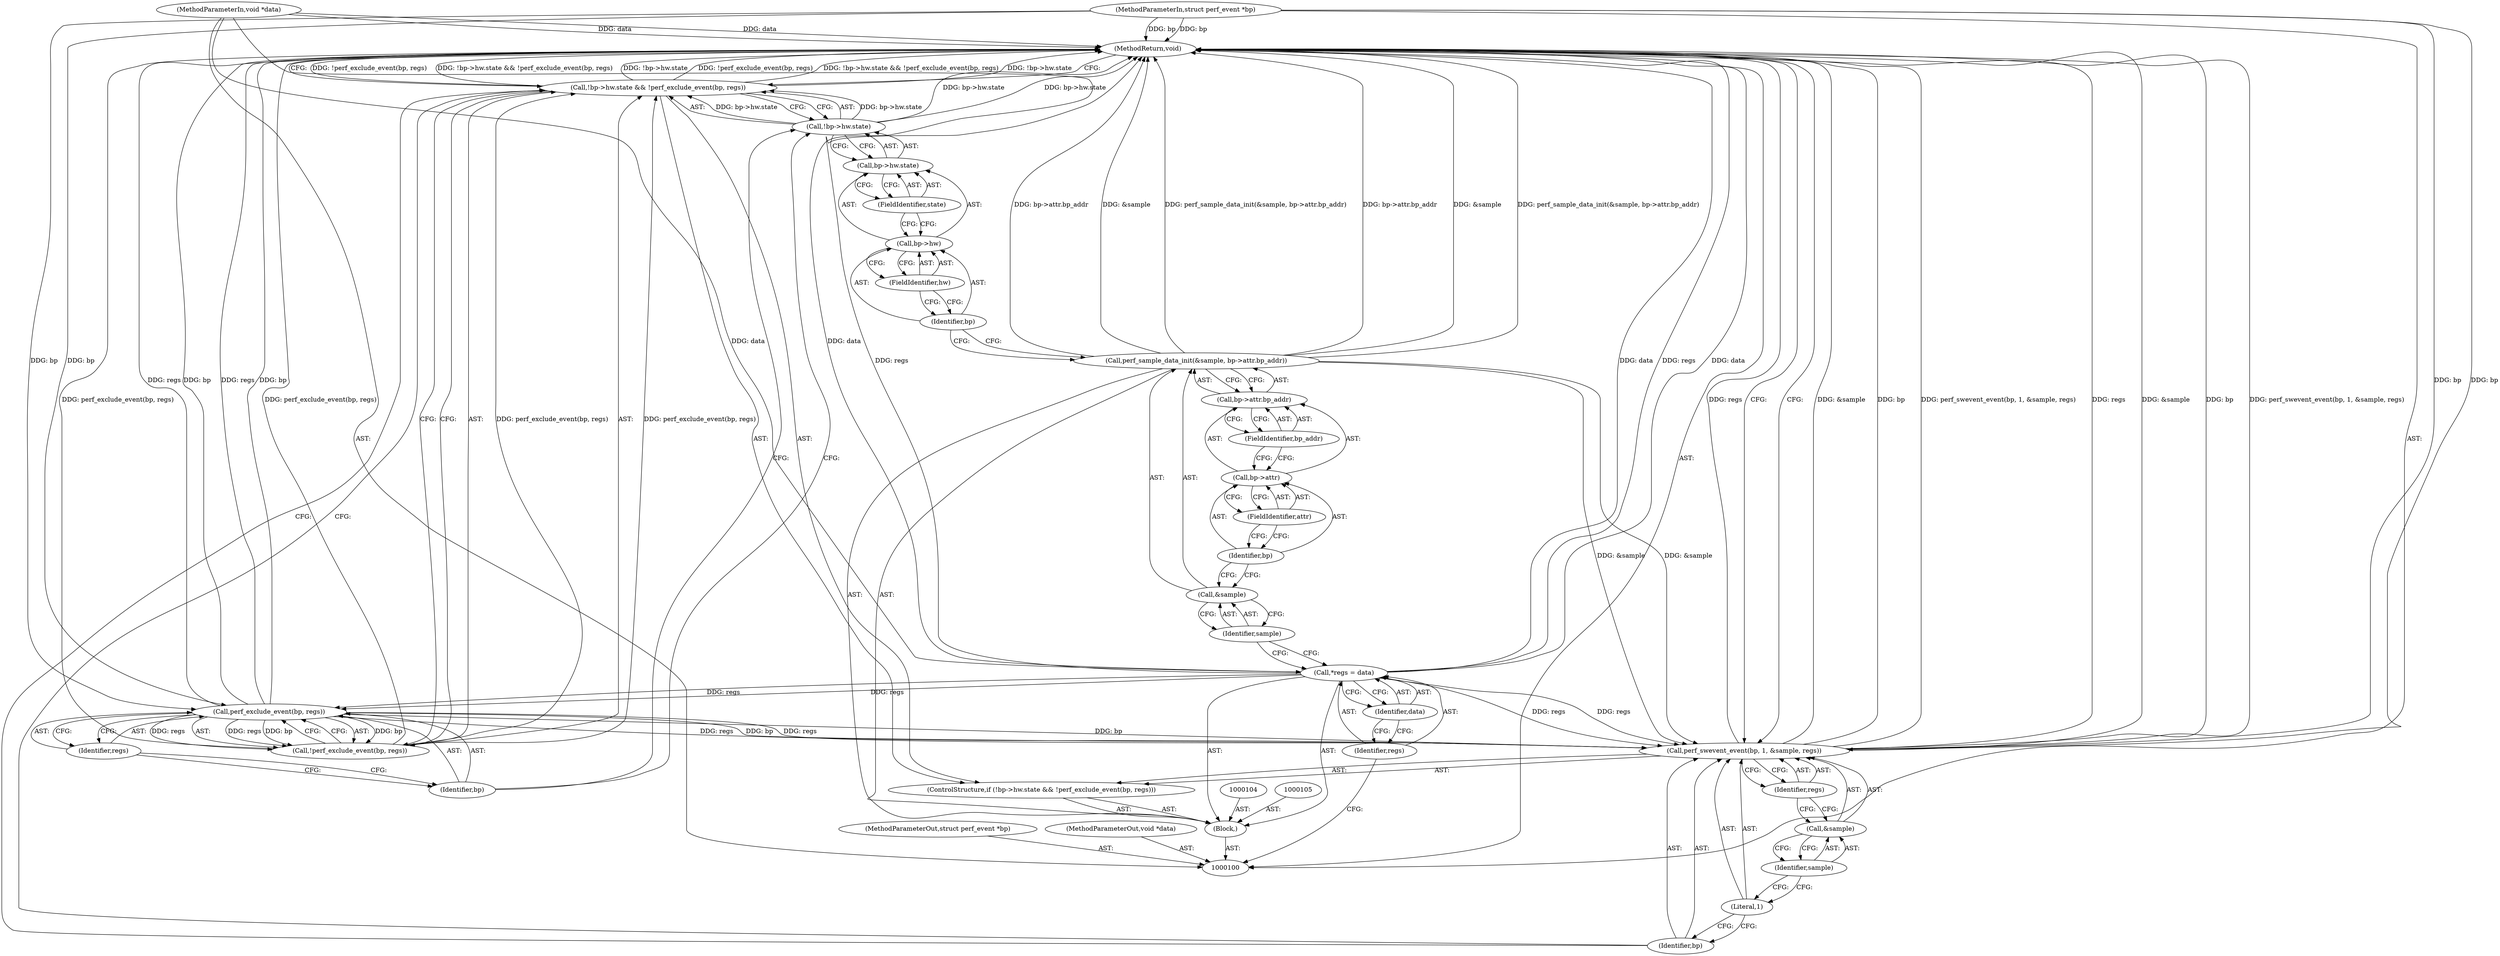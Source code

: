 digraph "0_linux_a8b0ca17b80e92faab46ee7179ba9e99ccb61233_56" {
"1000135" [label="(MethodReturn,void)"];
"1000101" [label="(MethodParameterIn,struct perf_event *bp)"];
"1000188" [label="(MethodParameterOut,struct perf_event *bp)"];
"1000102" [label="(MethodParameterIn,void *data)"];
"1000189" [label="(MethodParameterOut,void *data)"];
"1000103" [label="(Block,)"];
"1000106" [label="(Call,*regs = data)"];
"1000107" [label="(Identifier,regs)"];
"1000108" [label="(Identifier,data)"];
"1000109" [label="(Call,perf_sample_data_init(&sample, bp->attr.bp_addr))"];
"1000110" [label="(Call,&sample)"];
"1000111" [label="(Identifier,sample)"];
"1000112" [label="(Call,bp->attr.bp_addr)"];
"1000113" [label="(Call,bp->attr)"];
"1000114" [label="(Identifier,bp)"];
"1000115" [label="(FieldIdentifier,attr)"];
"1000116" [label="(FieldIdentifier,bp_addr)"];
"1000123" [label="(FieldIdentifier,hw)"];
"1000124" [label="(FieldIdentifier,state)"];
"1000117" [label="(ControlStructure,if (!bp->hw.state && !perf_exclude_event(bp, regs)))"];
"1000125" [label="(Call,!perf_exclude_event(bp, regs))"];
"1000126" [label="(Call,perf_exclude_event(bp, regs))"];
"1000127" [label="(Identifier,bp)"];
"1000128" [label="(Identifier,regs)"];
"1000118" [label="(Call,!bp->hw.state && !perf_exclude_event(bp, regs))"];
"1000119" [label="(Call,!bp->hw.state)"];
"1000120" [label="(Call,bp->hw.state)"];
"1000121" [label="(Call,bp->hw)"];
"1000122" [label="(Identifier,bp)"];
"1000129" [label="(Call,perf_swevent_event(bp, 1, &sample, regs))"];
"1000130" [label="(Identifier,bp)"];
"1000131" [label="(Literal,1)"];
"1000132" [label="(Call,&sample)"];
"1000133" [label="(Identifier,sample)"];
"1000134" [label="(Identifier,regs)"];
"1000135" -> "1000100"  [label="AST: "];
"1000135" -> "1000129"  [label="CFG: "];
"1000135" -> "1000118"  [label="CFG: "];
"1000118" -> "1000135"  [label="DDG: !perf_exclude_event(bp, regs)"];
"1000118" -> "1000135"  [label="DDG: !bp->hw.state && !perf_exclude_event(bp, regs)"];
"1000118" -> "1000135"  [label="DDG: !bp->hw.state"];
"1000106" -> "1000135"  [label="DDG: data"];
"1000106" -> "1000135"  [label="DDG: regs"];
"1000129" -> "1000135"  [label="DDG: &sample"];
"1000129" -> "1000135"  [label="DDG: bp"];
"1000129" -> "1000135"  [label="DDG: perf_swevent_event(bp, 1, &sample, regs)"];
"1000129" -> "1000135"  [label="DDG: regs"];
"1000126" -> "1000135"  [label="DDG: bp"];
"1000126" -> "1000135"  [label="DDG: regs"];
"1000125" -> "1000135"  [label="DDG: perf_exclude_event(bp, regs)"];
"1000102" -> "1000135"  [label="DDG: data"];
"1000109" -> "1000135"  [label="DDG: bp->attr.bp_addr"];
"1000109" -> "1000135"  [label="DDG: &sample"];
"1000109" -> "1000135"  [label="DDG: perf_sample_data_init(&sample, bp->attr.bp_addr)"];
"1000101" -> "1000135"  [label="DDG: bp"];
"1000119" -> "1000135"  [label="DDG: bp->hw.state"];
"1000101" -> "1000100"  [label="AST: "];
"1000101" -> "1000135"  [label="DDG: bp"];
"1000101" -> "1000126"  [label="DDG: bp"];
"1000101" -> "1000129"  [label="DDG: bp"];
"1000188" -> "1000100"  [label="AST: "];
"1000102" -> "1000100"  [label="AST: "];
"1000102" -> "1000135"  [label="DDG: data"];
"1000102" -> "1000106"  [label="DDG: data"];
"1000189" -> "1000100"  [label="AST: "];
"1000103" -> "1000100"  [label="AST: "];
"1000104" -> "1000103"  [label="AST: "];
"1000105" -> "1000103"  [label="AST: "];
"1000106" -> "1000103"  [label="AST: "];
"1000109" -> "1000103"  [label="AST: "];
"1000117" -> "1000103"  [label="AST: "];
"1000106" -> "1000103"  [label="AST: "];
"1000106" -> "1000108"  [label="CFG: "];
"1000107" -> "1000106"  [label="AST: "];
"1000108" -> "1000106"  [label="AST: "];
"1000111" -> "1000106"  [label="CFG: "];
"1000106" -> "1000135"  [label="DDG: data"];
"1000106" -> "1000135"  [label="DDG: regs"];
"1000102" -> "1000106"  [label="DDG: data"];
"1000106" -> "1000126"  [label="DDG: regs"];
"1000106" -> "1000129"  [label="DDG: regs"];
"1000107" -> "1000106"  [label="AST: "];
"1000107" -> "1000100"  [label="CFG: "];
"1000108" -> "1000107"  [label="CFG: "];
"1000108" -> "1000106"  [label="AST: "];
"1000108" -> "1000107"  [label="CFG: "];
"1000106" -> "1000108"  [label="CFG: "];
"1000109" -> "1000103"  [label="AST: "];
"1000109" -> "1000112"  [label="CFG: "];
"1000110" -> "1000109"  [label="AST: "];
"1000112" -> "1000109"  [label="AST: "];
"1000122" -> "1000109"  [label="CFG: "];
"1000109" -> "1000135"  [label="DDG: bp->attr.bp_addr"];
"1000109" -> "1000135"  [label="DDG: &sample"];
"1000109" -> "1000135"  [label="DDG: perf_sample_data_init(&sample, bp->attr.bp_addr)"];
"1000109" -> "1000129"  [label="DDG: &sample"];
"1000110" -> "1000109"  [label="AST: "];
"1000110" -> "1000111"  [label="CFG: "];
"1000111" -> "1000110"  [label="AST: "];
"1000114" -> "1000110"  [label="CFG: "];
"1000111" -> "1000110"  [label="AST: "];
"1000111" -> "1000106"  [label="CFG: "];
"1000110" -> "1000111"  [label="CFG: "];
"1000112" -> "1000109"  [label="AST: "];
"1000112" -> "1000116"  [label="CFG: "];
"1000113" -> "1000112"  [label="AST: "];
"1000116" -> "1000112"  [label="AST: "];
"1000109" -> "1000112"  [label="CFG: "];
"1000113" -> "1000112"  [label="AST: "];
"1000113" -> "1000115"  [label="CFG: "];
"1000114" -> "1000113"  [label="AST: "];
"1000115" -> "1000113"  [label="AST: "];
"1000116" -> "1000113"  [label="CFG: "];
"1000114" -> "1000113"  [label="AST: "];
"1000114" -> "1000110"  [label="CFG: "];
"1000115" -> "1000114"  [label="CFG: "];
"1000115" -> "1000113"  [label="AST: "];
"1000115" -> "1000114"  [label="CFG: "];
"1000113" -> "1000115"  [label="CFG: "];
"1000116" -> "1000112"  [label="AST: "];
"1000116" -> "1000113"  [label="CFG: "];
"1000112" -> "1000116"  [label="CFG: "];
"1000123" -> "1000121"  [label="AST: "];
"1000123" -> "1000122"  [label="CFG: "];
"1000121" -> "1000123"  [label="CFG: "];
"1000124" -> "1000120"  [label="AST: "];
"1000124" -> "1000121"  [label="CFG: "];
"1000120" -> "1000124"  [label="CFG: "];
"1000117" -> "1000103"  [label="AST: "];
"1000118" -> "1000117"  [label="AST: "];
"1000129" -> "1000117"  [label="AST: "];
"1000125" -> "1000118"  [label="AST: "];
"1000125" -> "1000126"  [label="CFG: "];
"1000126" -> "1000125"  [label="AST: "];
"1000118" -> "1000125"  [label="CFG: "];
"1000125" -> "1000135"  [label="DDG: perf_exclude_event(bp, regs)"];
"1000125" -> "1000118"  [label="DDG: perf_exclude_event(bp, regs)"];
"1000126" -> "1000125"  [label="DDG: bp"];
"1000126" -> "1000125"  [label="DDG: regs"];
"1000126" -> "1000125"  [label="AST: "];
"1000126" -> "1000128"  [label="CFG: "];
"1000127" -> "1000126"  [label="AST: "];
"1000128" -> "1000126"  [label="AST: "];
"1000125" -> "1000126"  [label="CFG: "];
"1000126" -> "1000135"  [label="DDG: bp"];
"1000126" -> "1000135"  [label="DDG: regs"];
"1000126" -> "1000125"  [label="DDG: bp"];
"1000126" -> "1000125"  [label="DDG: regs"];
"1000101" -> "1000126"  [label="DDG: bp"];
"1000106" -> "1000126"  [label="DDG: regs"];
"1000126" -> "1000129"  [label="DDG: bp"];
"1000126" -> "1000129"  [label="DDG: regs"];
"1000127" -> "1000126"  [label="AST: "];
"1000127" -> "1000119"  [label="CFG: "];
"1000128" -> "1000127"  [label="CFG: "];
"1000128" -> "1000126"  [label="AST: "];
"1000128" -> "1000127"  [label="CFG: "];
"1000126" -> "1000128"  [label="CFG: "];
"1000118" -> "1000117"  [label="AST: "];
"1000118" -> "1000119"  [label="CFG: "];
"1000118" -> "1000125"  [label="CFG: "];
"1000119" -> "1000118"  [label="AST: "];
"1000125" -> "1000118"  [label="AST: "];
"1000130" -> "1000118"  [label="CFG: "];
"1000135" -> "1000118"  [label="CFG: "];
"1000118" -> "1000135"  [label="DDG: !perf_exclude_event(bp, regs)"];
"1000118" -> "1000135"  [label="DDG: !bp->hw.state && !perf_exclude_event(bp, regs)"];
"1000118" -> "1000135"  [label="DDG: !bp->hw.state"];
"1000119" -> "1000118"  [label="DDG: bp->hw.state"];
"1000125" -> "1000118"  [label="DDG: perf_exclude_event(bp, regs)"];
"1000119" -> "1000118"  [label="AST: "];
"1000119" -> "1000120"  [label="CFG: "];
"1000120" -> "1000119"  [label="AST: "];
"1000127" -> "1000119"  [label="CFG: "];
"1000118" -> "1000119"  [label="CFG: "];
"1000119" -> "1000135"  [label="DDG: bp->hw.state"];
"1000119" -> "1000118"  [label="DDG: bp->hw.state"];
"1000120" -> "1000119"  [label="AST: "];
"1000120" -> "1000124"  [label="CFG: "];
"1000121" -> "1000120"  [label="AST: "];
"1000124" -> "1000120"  [label="AST: "];
"1000119" -> "1000120"  [label="CFG: "];
"1000121" -> "1000120"  [label="AST: "];
"1000121" -> "1000123"  [label="CFG: "];
"1000122" -> "1000121"  [label="AST: "];
"1000123" -> "1000121"  [label="AST: "];
"1000124" -> "1000121"  [label="CFG: "];
"1000122" -> "1000121"  [label="AST: "];
"1000122" -> "1000109"  [label="CFG: "];
"1000123" -> "1000122"  [label="CFG: "];
"1000129" -> "1000117"  [label="AST: "];
"1000129" -> "1000134"  [label="CFG: "];
"1000130" -> "1000129"  [label="AST: "];
"1000131" -> "1000129"  [label="AST: "];
"1000132" -> "1000129"  [label="AST: "];
"1000134" -> "1000129"  [label="AST: "];
"1000135" -> "1000129"  [label="CFG: "];
"1000129" -> "1000135"  [label="DDG: &sample"];
"1000129" -> "1000135"  [label="DDG: bp"];
"1000129" -> "1000135"  [label="DDG: perf_swevent_event(bp, 1, &sample, regs)"];
"1000129" -> "1000135"  [label="DDG: regs"];
"1000126" -> "1000129"  [label="DDG: bp"];
"1000126" -> "1000129"  [label="DDG: regs"];
"1000101" -> "1000129"  [label="DDG: bp"];
"1000109" -> "1000129"  [label="DDG: &sample"];
"1000106" -> "1000129"  [label="DDG: regs"];
"1000130" -> "1000129"  [label="AST: "];
"1000130" -> "1000118"  [label="CFG: "];
"1000131" -> "1000130"  [label="CFG: "];
"1000131" -> "1000129"  [label="AST: "];
"1000131" -> "1000130"  [label="CFG: "];
"1000133" -> "1000131"  [label="CFG: "];
"1000132" -> "1000129"  [label="AST: "];
"1000132" -> "1000133"  [label="CFG: "];
"1000133" -> "1000132"  [label="AST: "];
"1000134" -> "1000132"  [label="CFG: "];
"1000133" -> "1000132"  [label="AST: "];
"1000133" -> "1000131"  [label="CFG: "];
"1000132" -> "1000133"  [label="CFG: "];
"1000134" -> "1000129"  [label="AST: "];
"1000134" -> "1000132"  [label="CFG: "];
"1000129" -> "1000134"  [label="CFG: "];
}
